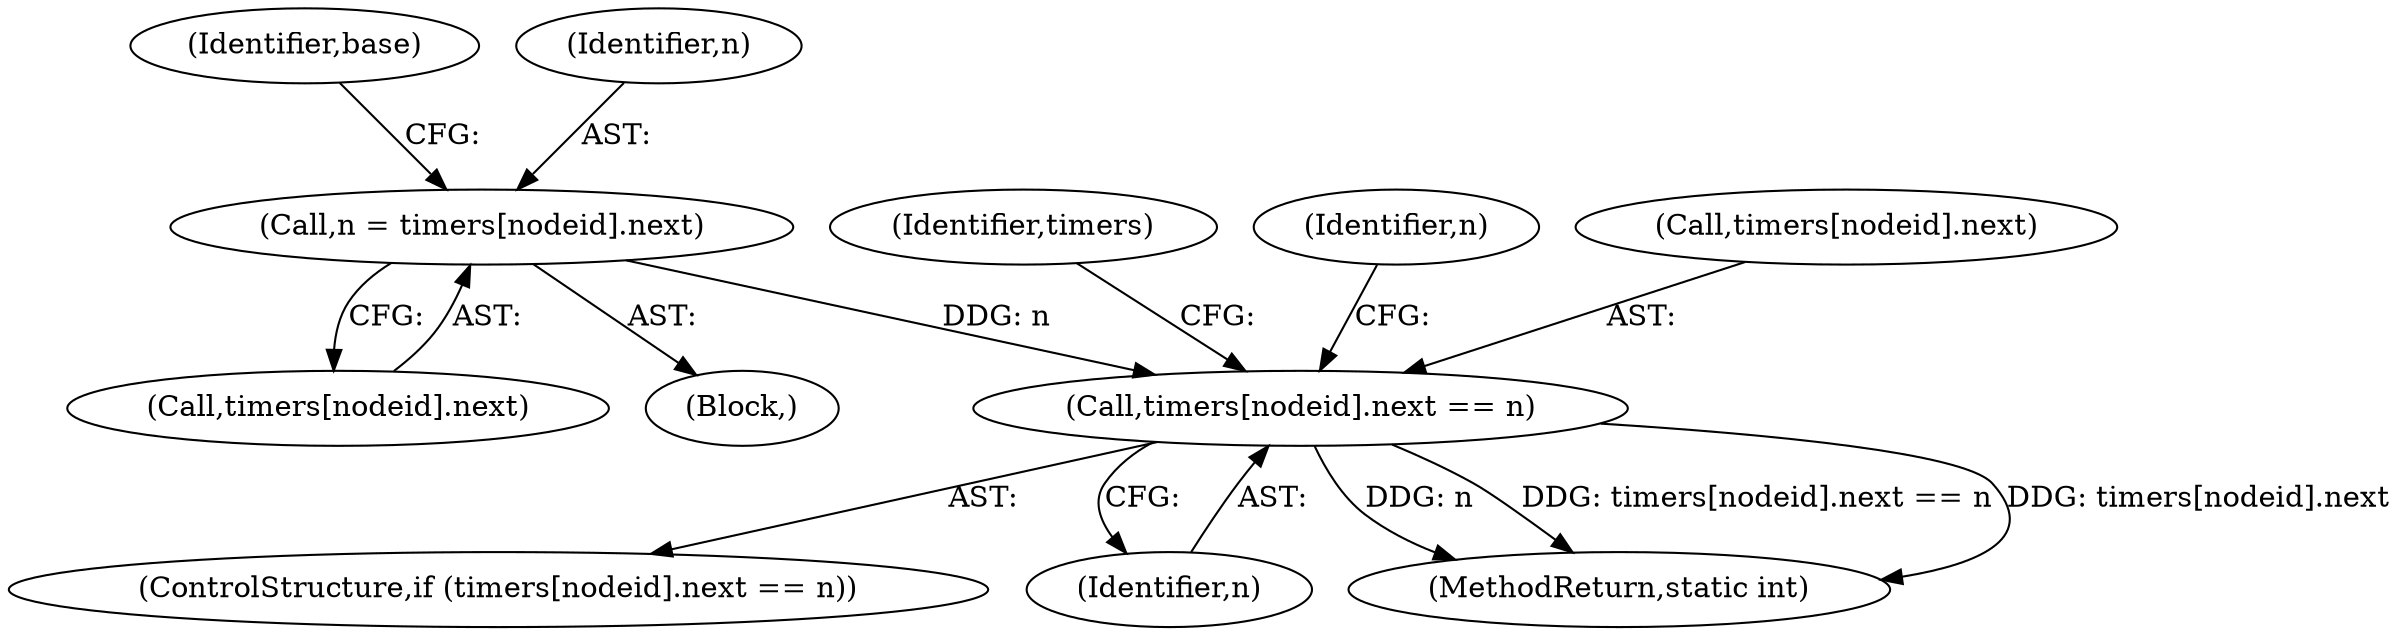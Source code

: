 digraph "0_linux_f8bd2258e2d520dff28c855658bd24bdafb5102d_3@pointer" {
"1000280" [label="(Call,timers[nodeid].next == n)"];
"1000270" [label="(Call,n = timers[nodeid].next)"];
"1000272" [label="(Call,timers[nodeid].next)"];
"1000292" [label="(Identifier,timers)"];
"1000279" [label="(ControlStructure,if (timers[nodeid].next == n))"];
"1000300" [label="(Identifier,n)"];
"1000278" [label="(Identifier,base)"];
"1000280" [label="(Call,timers[nodeid].next == n)"];
"1000114" [label="(Block,)"];
"1000286" [label="(Identifier,n)"];
"1000281" [label="(Call,timers[nodeid].next)"];
"1000271" [label="(Identifier,n)"];
"1000318" [label="(MethodReturn,static int)"];
"1000270" [label="(Call,n = timers[nodeid].next)"];
"1000280" -> "1000279"  [label="AST: "];
"1000280" -> "1000286"  [label="CFG: "];
"1000281" -> "1000280"  [label="AST: "];
"1000286" -> "1000280"  [label="AST: "];
"1000292" -> "1000280"  [label="CFG: "];
"1000300" -> "1000280"  [label="CFG: "];
"1000280" -> "1000318"  [label="DDG: n"];
"1000280" -> "1000318"  [label="DDG: timers[nodeid].next == n"];
"1000280" -> "1000318"  [label="DDG: timers[nodeid].next"];
"1000270" -> "1000280"  [label="DDG: n"];
"1000270" -> "1000114"  [label="AST: "];
"1000270" -> "1000272"  [label="CFG: "];
"1000271" -> "1000270"  [label="AST: "];
"1000272" -> "1000270"  [label="AST: "];
"1000278" -> "1000270"  [label="CFG: "];
}
